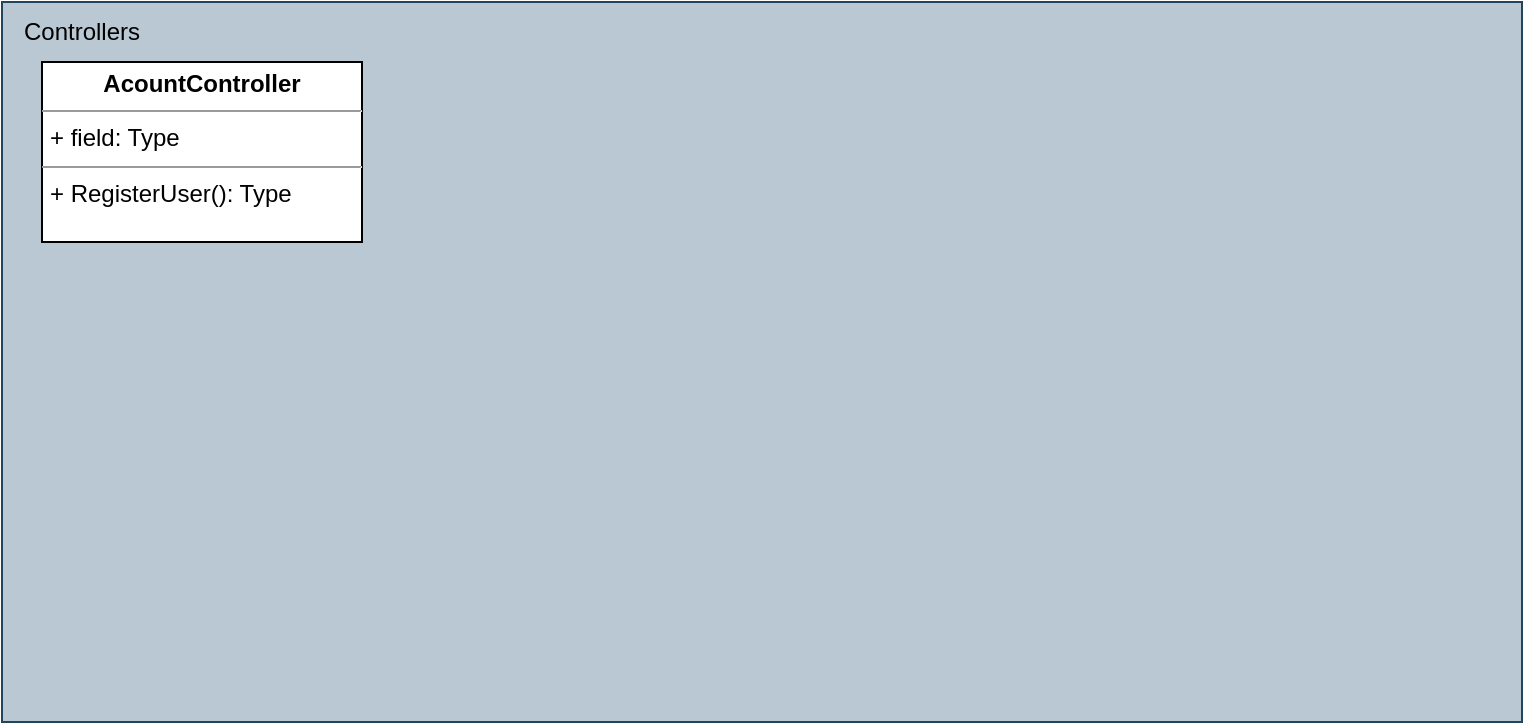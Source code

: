 <mxfile version="22.0.3" type="device">
  <diagram name="Page-1" id="FOFVZgnkwnIMN4VXnSPx">
    <mxGraphModel dx="880" dy="-1816" grid="1" gridSize="10" guides="1" tooltips="1" connect="1" arrows="1" fold="1" page="1" pageScale="1" pageWidth="827" pageHeight="1169" math="0" shadow="0">
      <root>
        <mxCell id="0" />
        <mxCell id="1" parent="0" />
        <mxCell id="S1pbXWRkYPgC4GJAmPaS-1" value="" style="rounded=0;whiteSpace=wrap;html=1;fillColor=#bac8d3;strokeColor=#23445d;" vertex="1" parent="1">
          <mxGeometry x="40" y="2379" width="760" height="360" as="geometry" />
        </mxCell>
        <mxCell id="S1pbXWRkYPgC4GJAmPaS-2" value="Controllers" style="text;html=1;strokeColor=none;fillColor=none;align=center;verticalAlign=middle;whiteSpace=wrap;rounded=0;" vertex="1" parent="1">
          <mxGeometry x="40" y="2379" width="80" height="30" as="geometry" />
        </mxCell>
        <mxCell id="S1pbXWRkYPgC4GJAmPaS-3" value="&lt;p style=&quot;margin:0px;margin-top:4px;text-align:center;&quot;&gt;&lt;b&gt;AcountController&lt;/b&gt;&lt;/p&gt;&lt;hr size=&quot;1&quot;&gt;&lt;p style=&quot;margin:0px;margin-left:4px;&quot;&gt;+ field: Type&lt;/p&gt;&lt;hr size=&quot;1&quot;&gt;&lt;p style=&quot;margin:0px;margin-left:4px;&quot;&gt;+ RegisterUser(): Type&lt;/p&gt;" style="verticalAlign=top;align=left;overflow=fill;fontSize=12;fontFamily=Helvetica;html=1;whiteSpace=wrap;" vertex="1" parent="1">
          <mxGeometry x="60" y="2409" width="160" height="90" as="geometry" />
        </mxCell>
      </root>
    </mxGraphModel>
  </diagram>
</mxfile>
